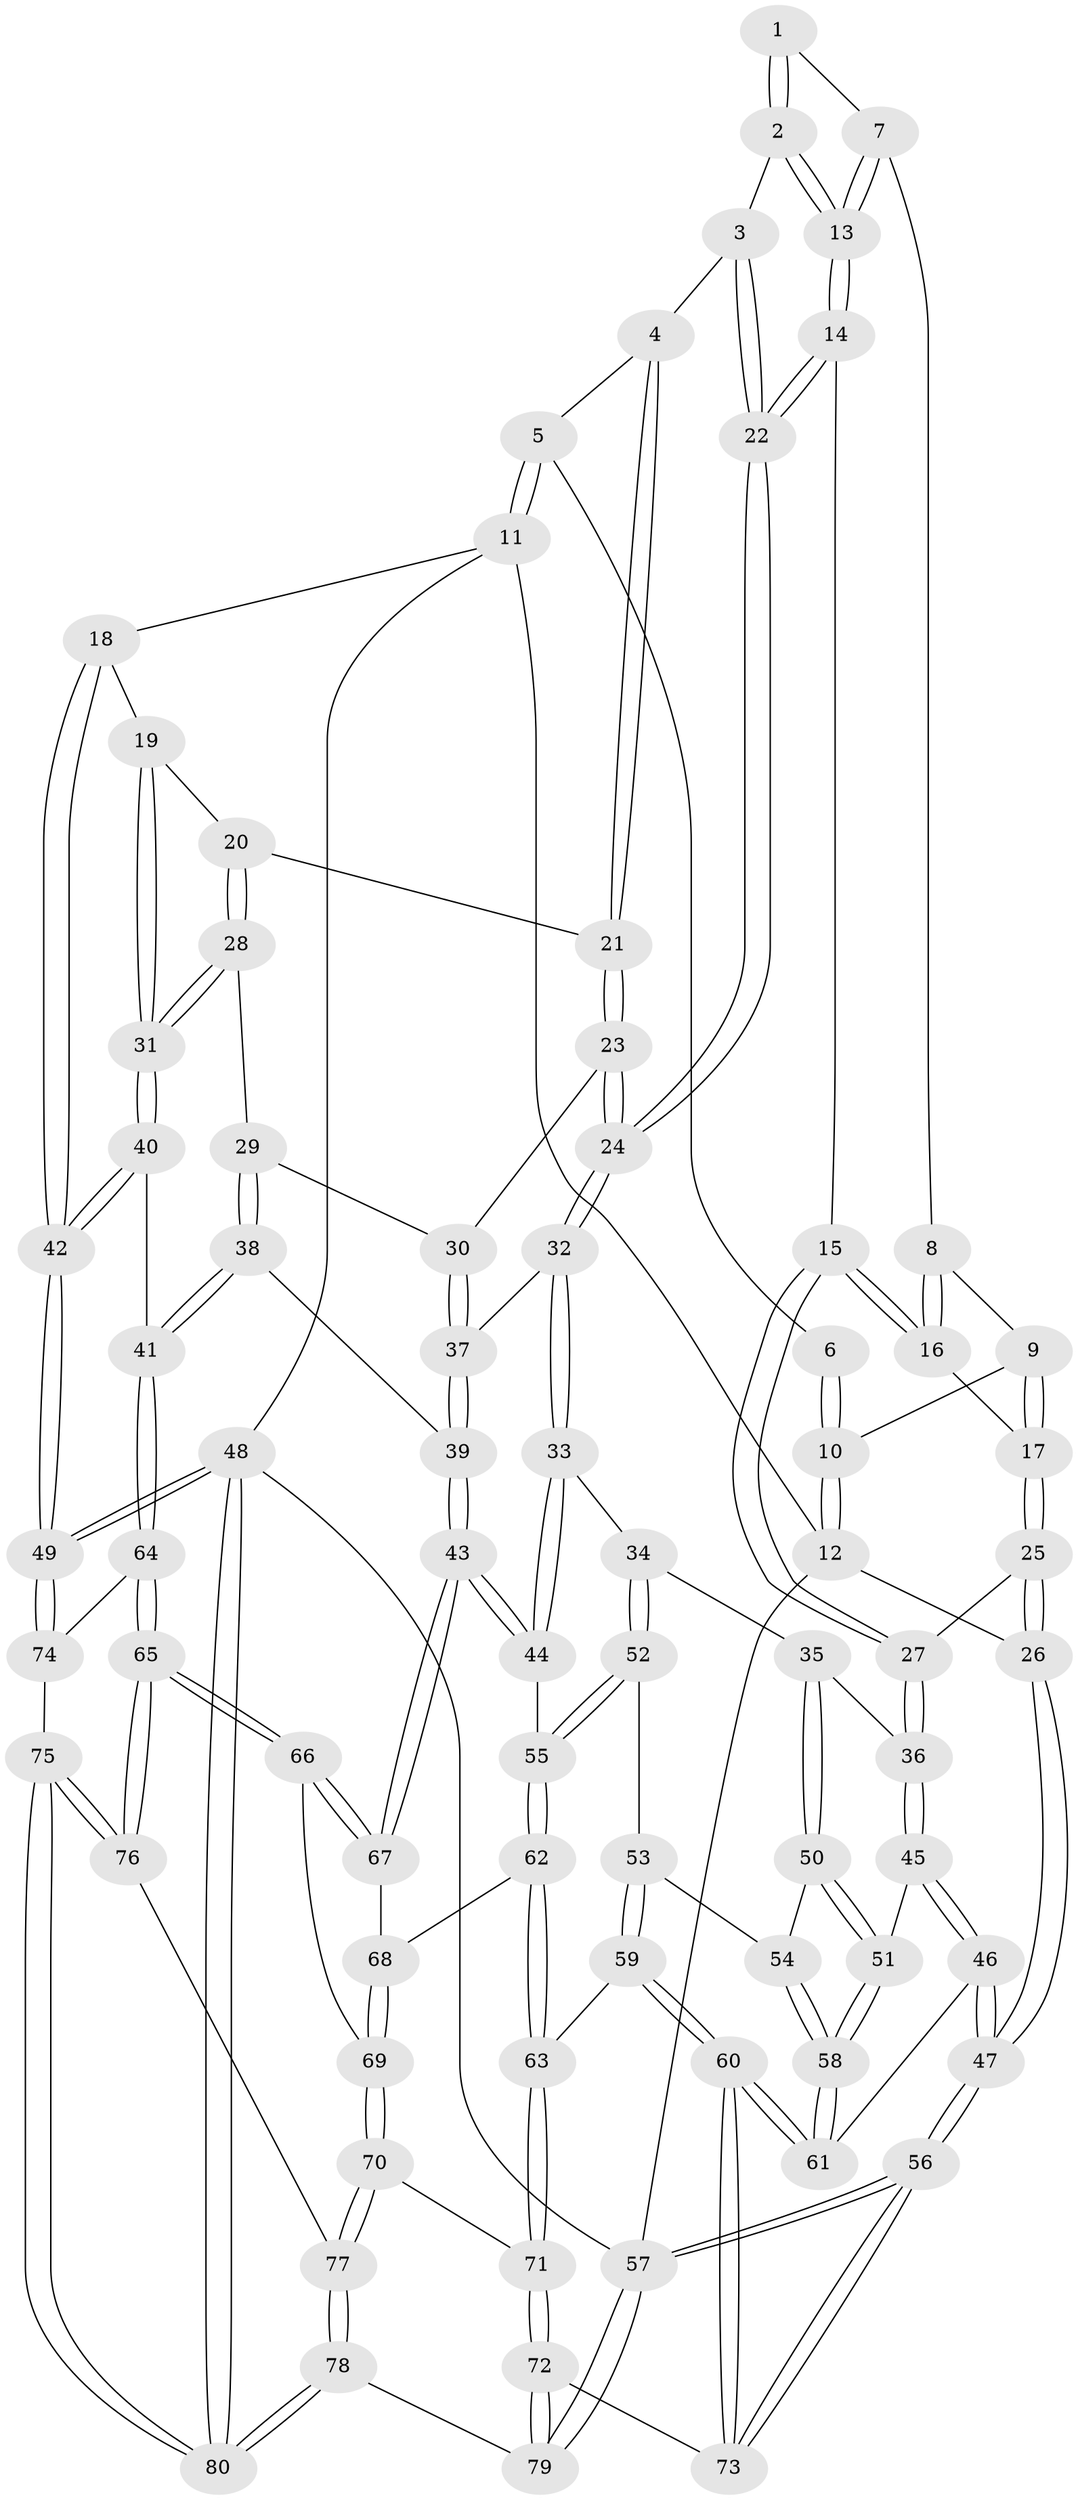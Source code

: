 // Generated by graph-tools (version 1.1) at 2025/51/03/09/25 03:51:04]
// undirected, 80 vertices, 197 edges
graph export_dot {
graph [start="1"]
  node [color=gray90,style=filled];
  1 [pos="+0.28112147171110397+0"];
  2 [pos="+0.33449369278551294+0.08933758576240519"];
  3 [pos="+0.5068703507478736+0.1343468281900265"];
  4 [pos="+0.6085870323628672+0.054246021164711514"];
  5 [pos="+0.6600634820426318+0"];
  6 [pos="+0.28043325437550254+0"];
  7 [pos="+0.1941305993680844+0.11897116333260077"];
  8 [pos="+0.17653907581589354+0.1286657312212532"];
  9 [pos="+0.11022753033321792+0.13356227274640015"];
  10 [pos="+0+0"];
  11 [pos="+1+0"];
  12 [pos="+0+0"];
  13 [pos="+0.30702636254841464+0.17738929991017136"];
  14 [pos="+0.31274988237924184+0.24333241978389614"];
  15 [pos="+0.25467901774530904+0.27889890441293674"];
  16 [pos="+0.20920598513910954+0.24420288850628194"];
  17 [pos="+0.09781233790442165+0.20283235955069692"];
  18 [pos="+1+0"];
  19 [pos="+0.864366643658439+0.22904958455192953"];
  20 [pos="+0.8006142330181384+0.2374858133624557"];
  21 [pos="+0.6699817547002581+0.210684305108962"];
  22 [pos="+0.430765802180636+0.28033915475231724"];
  23 [pos="+0.6248212608413469+0.3186403135703882"];
  24 [pos="+0.4693539369164255+0.34282185490097405"];
  25 [pos="+3.976972338969845e-06+0.29134651450540494"];
  26 [pos="+0+0.28788612290959087"];
  27 [pos="+0.18654676066920317+0.4091553452792321"];
  28 [pos="+0.7391213343416458+0.3851651388547528"];
  29 [pos="+0.6861581761699196+0.38753021280530603"];
  30 [pos="+0.6709231658450469+0.38090800778652323"];
  31 [pos="+0.8563329223072056+0.4318287306486188"];
  32 [pos="+0.4525612124605784+0.4191980100800122"];
  33 [pos="+0.423039202617026+0.4753563950965032"];
  34 [pos="+0.3526874004026837+0.4851841554042626"];
  35 [pos="+0.24499662634390923+0.45672559216398506"];
  36 [pos="+0.18722563989546942+0.412632639448965"];
  37 [pos="+0.6112880737831359+0.4677401595569063"];
  38 [pos="+0.7193113779400714+0.5448489333992387"];
  39 [pos="+0.62232608361653+0.5726933621427981"];
  40 [pos="+0.9466555796045087+0.5651170253411628"];
  41 [pos="+0.9137490052332128+0.5867978083038469"];
  42 [pos="+1+0.553186935239561"];
  43 [pos="+0.5639671892757275+0.6320244667360424"];
  44 [pos="+0.4553743184367603+0.5310229402606397"];
  45 [pos="+0.04852447104880106+0.5595969317355578"];
  46 [pos="+0+0.5884824002065603"];
  47 [pos="+0+0.647451762014331"];
  48 [pos="+1+1"];
  49 [pos="+1+1"];
  50 [pos="+0.22962575227175314+0.5741593094695562"];
  51 [pos="+0.1671218497758949+0.6214893335540792"];
  52 [pos="+0.31942439333257616+0.5974442651385046"];
  53 [pos="+0.2879148428805283+0.6225955478352441"];
  54 [pos="+0.2707172000011082+0.6214935855554261"];
  55 [pos="+0.37560943474225744+0.6482745509322547"];
  56 [pos="+0+0.8729702141141503"];
  57 [pos="+0+1"];
  58 [pos="+0.200675049961169+0.6939774319583454"];
  59 [pos="+0.3225823463545121+0.708432196958667"];
  60 [pos="+0.20508335023173627+0.7670550455446268"];
  61 [pos="+0.20072063646638477+0.7139099798719817"];
  62 [pos="+0.3761402324837655+0.6754714377700568"];
  63 [pos="+0.33769763448046336+0.7089123791207093"];
  64 [pos="+0.8363207903119169+0.7089331627154491"];
  65 [pos="+0.7339003664880795+0.7825644399136253"];
  66 [pos="+0.5715842357145393+0.6765822620099995"];
  67 [pos="+0.5645873209341755+0.6496671472792389"];
  68 [pos="+0.3877031848530923+0.6780682412263046"];
  69 [pos="+0.4813126351949041+0.7956815928533714"];
  70 [pos="+0.4466527088222765+0.8634806169119428"];
  71 [pos="+0.4336277344536404+0.8597906802599797"];
  72 [pos="+0.22057506566030755+0.87235019501688"];
  73 [pos="+0.17292285714068836+0.835117075215949"];
  74 [pos="+0.9036179026857605+0.8070731945173423"];
  75 [pos="+0.8492675539601038+1"];
  76 [pos="+0.7240656015226867+0.8577752575456685"];
  77 [pos="+0.49925556595394516+0.9577629322263848"];
  78 [pos="+0.4783827082274078+1"];
  79 [pos="+0.29682571337918284+1"];
  80 [pos="+1+1"];
  1 -- 2;
  1 -- 2;
  1 -- 7;
  2 -- 3;
  2 -- 13;
  2 -- 13;
  3 -- 4;
  3 -- 22;
  3 -- 22;
  4 -- 5;
  4 -- 21;
  4 -- 21;
  5 -- 6;
  5 -- 11;
  5 -- 11;
  6 -- 10;
  6 -- 10;
  7 -- 8;
  7 -- 13;
  7 -- 13;
  8 -- 9;
  8 -- 16;
  8 -- 16;
  9 -- 10;
  9 -- 17;
  9 -- 17;
  10 -- 12;
  10 -- 12;
  11 -- 12;
  11 -- 18;
  11 -- 48;
  12 -- 26;
  12 -- 57;
  13 -- 14;
  13 -- 14;
  14 -- 15;
  14 -- 22;
  14 -- 22;
  15 -- 16;
  15 -- 16;
  15 -- 27;
  15 -- 27;
  16 -- 17;
  17 -- 25;
  17 -- 25;
  18 -- 19;
  18 -- 42;
  18 -- 42;
  19 -- 20;
  19 -- 31;
  19 -- 31;
  20 -- 21;
  20 -- 28;
  20 -- 28;
  21 -- 23;
  21 -- 23;
  22 -- 24;
  22 -- 24;
  23 -- 24;
  23 -- 24;
  23 -- 30;
  24 -- 32;
  24 -- 32;
  25 -- 26;
  25 -- 26;
  25 -- 27;
  26 -- 47;
  26 -- 47;
  27 -- 36;
  27 -- 36;
  28 -- 29;
  28 -- 31;
  28 -- 31;
  29 -- 30;
  29 -- 38;
  29 -- 38;
  30 -- 37;
  30 -- 37;
  31 -- 40;
  31 -- 40;
  32 -- 33;
  32 -- 33;
  32 -- 37;
  33 -- 34;
  33 -- 44;
  33 -- 44;
  34 -- 35;
  34 -- 52;
  34 -- 52;
  35 -- 36;
  35 -- 50;
  35 -- 50;
  36 -- 45;
  36 -- 45;
  37 -- 39;
  37 -- 39;
  38 -- 39;
  38 -- 41;
  38 -- 41;
  39 -- 43;
  39 -- 43;
  40 -- 41;
  40 -- 42;
  40 -- 42;
  41 -- 64;
  41 -- 64;
  42 -- 49;
  42 -- 49;
  43 -- 44;
  43 -- 44;
  43 -- 67;
  43 -- 67;
  44 -- 55;
  45 -- 46;
  45 -- 46;
  45 -- 51;
  46 -- 47;
  46 -- 47;
  46 -- 61;
  47 -- 56;
  47 -- 56;
  48 -- 49;
  48 -- 49;
  48 -- 80;
  48 -- 80;
  48 -- 57;
  49 -- 74;
  49 -- 74;
  50 -- 51;
  50 -- 51;
  50 -- 54;
  51 -- 58;
  51 -- 58;
  52 -- 53;
  52 -- 55;
  52 -- 55;
  53 -- 54;
  53 -- 59;
  53 -- 59;
  54 -- 58;
  54 -- 58;
  55 -- 62;
  55 -- 62;
  56 -- 57;
  56 -- 57;
  56 -- 73;
  56 -- 73;
  57 -- 79;
  57 -- 79;
  58 -- 61;
  58 -- 61;
  59 -- 60;
  59 -- 60;
  59 -- 63;
  60 -- 61;
  60 -- 61;
  60 -- 73;
  60 -- 73;
  62 -- 63;
  62 -- 63;
  62 -- 68;
  63 -- 71;
  63 -- 71;
  64 -- 65;
  64 -- 65;
  64 -- 74;
  65 -- 66;
  65 -- 66;
  65 -- 76;
  65 -- 76;
  66 -- 67;
  66 -- 67;
  66 -- 69;
  67 -- 68;
  68 -- 69;
  68 -- 69;
  69 -- 70;
  69 -- 70;
  70 -- 71;
  70 -- 77;
  70 -- 77;
  71 -- 72;
  71 -- 72;
  72 -- 73;
  72 -- 79;
  72 -- 79;
  74 -- 75;
  75 -- 76;
  75 -- 76;
  75 -- 80;
  75 -- 80;
  76 -- 77;
  77 -- 78;
  77 -- 78;
  78 -- 79;
  78 -- 80;
  78 -- 80;
}
